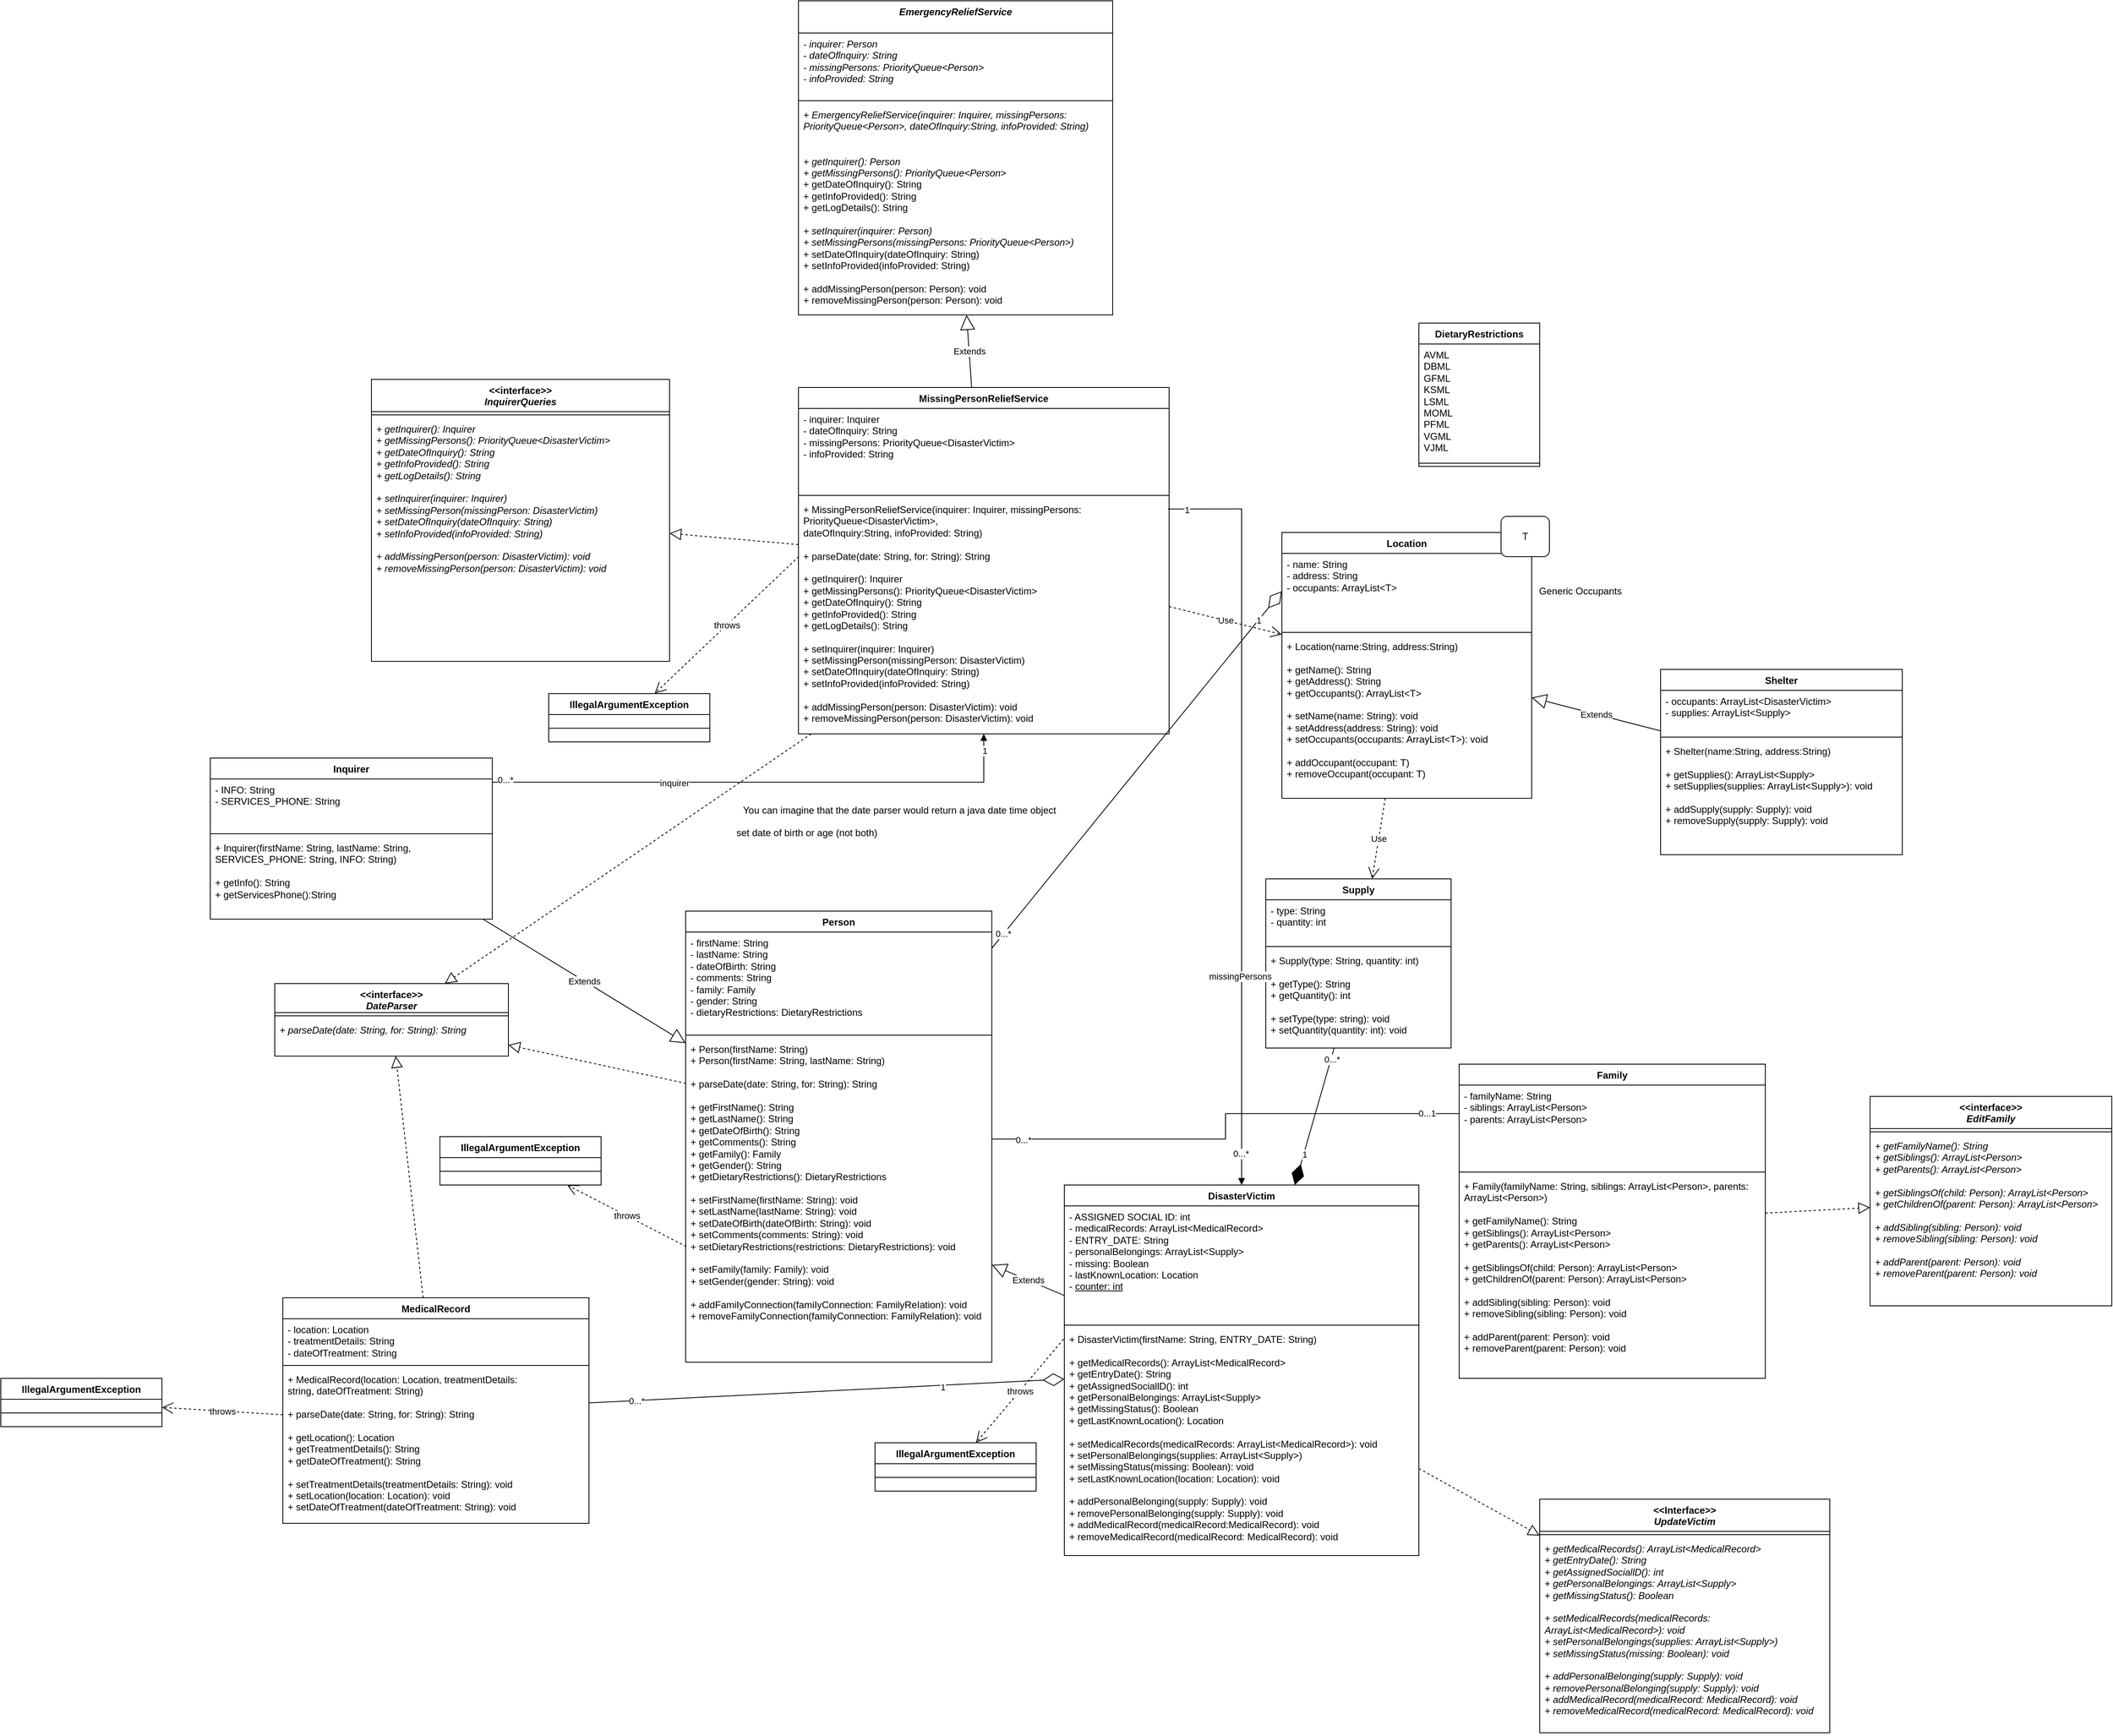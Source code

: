 <mxfile version="24.0.5" type="device">
  <diagram id="TzoWW7KKMy2ubQKhGPcB" name="Page-1">
    <mxGraphModel dx="719" dy="2969" grid="1" gridSize="10" guides="1" tooltips="1" connect="1" arrows="1" fold="1" page="1" pageScale="1" pageWidth="5000" pageHeight="2600" math="0" shadow="0">
      <root>
        <mxCell id="0" />
        <mxCell id="1" parent="0" />
        <mxCell id="U78_huqTYP2t_q-OurNE-1" value="Person" style="swimlane;fontStyle=1;align=center;verticalAlign=top;childLayout=stackLayout;horizontal=1;startSize=26;horizontalStack=0;resizeParent=1;resizeParentMax=0;resizeLast=0;collapsible=1;marginBottom=0;whiteSpace=wrap;html=1;" parent="1" vertex="1">
          <mxGeometry x="1490" y="-1210" width="380" height="560" as="geometry" />
        </mxCell>
        <mxCell id="U78_huqTYP2t_q-OurNE-2" value="- firstName: String&lt;div&gt;- lastName: String&lt;/div&gt;&lt;div&gt;- dateOfBirth: String&lt;/div&gt;&lt;div&gt;- comments: String&lt;/div&gt;&lt;div&gt;&lt;div&gt;&lt;span style=&quot;background-color: initial;&quot;&gt;- family: Family&lt;/span&gt;&lt;/div&gt;&lt;div&gt;&lt;span style=&quot;background-color: initial;&quot;&gt;- gender: String&lt;/span&gt;&lt;/div&gt;&lt;/div&gt;&lt;div&gt;&lt;span style=&quot;background-color: initial;&quot;&gt;- dietaryRestrictions: DietaryRestrictions&lt;/span&gt;&lt;/div&gt;" style="text;strokeColor=none;fillColor=none;align=left;verticalAlign=top;spacingLeft=4;spacingRight=4;overflow=hidden;rotatable=0;points=[[0,0.5],[1,0.5]];portConstraint=eastwest;whiteSpace=wrap;html=1;" parent="U78_huqTYP2t_q-OurNE-1" vertex="1">
          <mxGeometry y="26" width="380" height="124" as="geometry" />
        </mxCell>
        <mxCell id="U78_huqTYP2t_q-OurNE-3" value="" style="line;strokeWidth=1;fillColor=none;align=left;verticalAlign=middle;spacingTop=-1;spacingLeft=3;spacingRight=3;rotatable=0;labelPosition=right;points=[];portConstraint=eastwest;strokeColor=inherit;" parent="U78_huqTYP2t_q-OurNE-1" vertex="1">
          <mxGeometry y="150" width="380" height="8" as="geometry" />
        </mxCell>
        <mxCell id="U78_huqTYP2t_q-OurNE-4" value="&lt;div&gt;&lt;span style=&quot;background-color: initial;&quot;&gt;+ Person(firstName: String)&lt;/span&gt;&lt;/div&gt;&lt;div&gt;&lt;span style=&quot;background-color: initial;&quot;&gt;+ Person(firstName: String, lastName: String)&lt;/span&gt;&lt;/div&gt;&lt;div&gt;&lt;span style=&quot;background-color: initial;&quot;&gt;&lt;br&gt;&lt;/span&gt;&lt;/div&gt;&lt;div&gt;&lt;span style=&quot;background-color: initial;&quot;&gt;+ parseDate(date: String, for: String): String&lt;/span&gt;&lt;/div&gt;&lt;div&gt;&lt;span style=&quot;background-color: initial;&quot;&gt;&lt;br&gt;&lt;/span&gt;&lt;/div&gt;&lt;div&gt;&lt;span style=&quot;background-color: initial;&quot;&gt;+ getFirstName(): String&lt;/span&gt;&lt;br&gt;&lt;/div&gt;&lt;div&gt;+ getLastName(): String&lt;/div&gt;&lt;div&gt;+ getDateOfBirth(): String&lt;/div&gt;&lt;div&gt;+ getComments(): String&lt;/div&gt;&lt;div&gt;+ getFamily(): Family&lt;/div&gt;&lt;div&gt;&lt;span style=&quot;background-color: initial;&quot;&gt;+ getGender(): String&lt;/span&gt;&lt;br&gt;&lt;/div&gt;&lt;div&gt;&lt;span style=&quot;background-color: initial;&quot;&gt;+ getDietaryRestrictions(): DietaryRestrictions&lt;/span&gt;&lt;/div&gt;&lt;div&gt;&lt;span style=&quot;background-color: initial;&quot;&gt;&lt;br&gt;&lt;/span&gt;&lt;/div&gt;&lt;div&gt;+ setFirstName(firstName: String): void&lt;/div&gt;&lt;div&gt;+ setLastName(lastName: String): void&lt;/div&gt;&lt;div&gt;+ setDateOfBirth(dateOfBirth: String): void&lt;/div&gt;&lt;div&gt;+ setComments(comments: String): void&lt;/div&gt;&lt;div&gt;+ setDietaryRestrictions(restrictions: DietaryRestrictions): void&lt;/div&gt;&lt;div&gt;&lt;br&gt;&lt;/div&gt;&lt;div&gt;+ setFamily(family: Family): void&lt;/div&gt;&lt;div&gt;+ setGender(gender: String): void&lt;/div&gt;&lt;div&gt;&lt;br&gt;&lt;/div&gt;&lt;div&gt;+ addFamiIyConnection(famiIyConnection: FamilyReIation): void&lt;/div&gt;&lt;div&gt;+ removeFamilyConnection(familyConnection: FamilyRelation): void&lt;/div&gt;&lt;div&gt;&lt;br&gt;&lt;/div&gt;" style="text;strokeColor=none;fillColor=none;align=left;verticalAlign=top;spacingLeft=4;spacingRight=4;overflow=hidden;rotatable=0;points=[[0,0.5],[1,0.5]];portConstraint=eastwest;whiteSpace=wrap;html=1;" parent="U78_huqTYP2t_q-OurNE-1" vertex="1">
          <mxGeometry y="158" width="380" height="402" as="geometry" />
        </mxCell>
        <mxCell id="U78_huqTYP2t_q-OurNE-5" value="DisasterVictim" style="swimlane;fontStyle=1;align=center;verticalAlign=top;childLayout=stackLayout;horizontal=1;startSize=26;horizontalStack=0;resizeParent=1;resizeParentMax=0;resizeLast=0;collapsible=1;marginBottom=0;whiteSpace=wrap;html=1;" parent="1" vertex="1">
          <mxGeometry x="1960" y="-870" width="440" height="460" as="geometry" />
        </mxCell>
        <mxCell id="U78_huqTYP2t_q-OurNE-6" value="&lt;div&gt;&lt;span style=&quot;background-color: initial;&quot;&gt;- ASSIGNED SOCIAL ID: int&lt;/span&gt;&lt;br&gt;&lt;/div&gt;&lt;div&gt;- medicalRecords: ArrayList&amp;lt;MedicalRecord&amp;gt;&lt;/div&gt;&lt;div&gt;&lt;span style=&quot;background-color: initial;&quot;&gt;- ENTRY_DATE: String&lt;/span&gt;&lt;br&gt;&lt;/div&gt;&lt;div&gt;- personalBelongings: ArrayList&amp;lt;Supply&amp;gt;&lt;/div&gt;&lt;div&gt;&lt;span style=&quot;background-color: initial;&quot;&gt;- missing: Boolean&lt;/span&gt;&lt;br&gt;&lt;/div&gt;&lt;div&gt;&lt;span style=&quot;background-color: initial;&quot;&gt;- lastKnownLocation: Location&lt;/span&gt;&lt;/div&gt;&lt;div&gt;-&amp;nbsp;&lt;u&gt;counter: int&lt;/u&gt;&lt;/div&gt;" style="text;strokeColor=none;fillColor=none;align=left;verticalAlign=top;spacingLeft=4;spacingRight=4;overflow=hidden;rotatable=0;points=[[0,0.5],[1,0.5]];portConstraint=eastwest;whiteSpace=wrap;html=1;" parent="U78_huqTYP2t_q-OurNE-5" vertex="1">
          <mxGeometry y="26" width="440" height="144" as="geometry" />
        </mxCell>
        <mxCell id="U78_huqTYP2t_q-OurNE-7" value="" style="line;strokeWidth=1;fillColor=none;align=left;verticalAlign=middle;spacingTop=-1;spacingLeft=3;spacingRight=3;rotatable=0;labelPosition=right;points=[];portConstraint=eastwest;strokeColor=inherit;" parent="U78_huqTYP2t_q-OurNE-5" vertex="1">
          <mxGeometry y="170" width="440" height="8" as="geometry" />
        </mxCell>
        <mxCell id="U78_huqTYP2t_q-OurNE-8" value="&lt;div&gt;+ DisasterVictim(firstName: String, ENTRY_DATE: String)&lt;/div&gt;&lt;div&gt;&lt;br&gt;&lt;/div&gt;&lt;div&gt;&lt;div&gt;&lt;span style=&quot;background-color: initial;&quot;&gt;+ getMedicalRecords(): ArrayList&amp;lt;MedicalRecord&amp;gt;&lt;/span&gt;&lt;br&gt;&lt;/div&gt;&lt;div&gt;&lt;div&gt;+ getEntryDate(): String&lt;/div&gt;&lt;div&gt;+ getAssignedSociallD(): int&lt;/div&gt;&lt;div&gt;+ getPersonalBelongings: ArrayList&amp;lt;Supply&amp;gt;&lt;/div&gt;&lt;/div&gt;&lt;div&gt;&lt;div&gt;+ getMissingStatus(): Boolean&lt;/div&gt;&lt;div&gt;+ getLastKnownLocation(): Location&lt;/div&gt;&lt;div&gt;&lt;/div&gt;&lt;div&gt;&lt;br&gt;&lt;/div&gt;&lt;div&gt;+ setMedicalRecords(medicalRecords: ArrayList&amp;lt;MedicalRecord&amp;gt;): void&lt;/div&gt;&lt;div&gt;+ setPersonalBelongings(supplies: ArrayList&amp;lt;Supply&amp;gt;)&lt;/div&gt;&lt;/div&gt;&lt;div&gt;+ setMissingStatus(missing: Boolean): void&lt;br&gt;&lt;/div&gt;&lt;div&gt;+ setLastKnownLocation(location: Location): void&lt;/div&gt;&lt;div&gt;&lt;br&gt;&lt;/div&gt;&lt;div&gt;&lt;div&gt;+ addPersonalBelonging(supply: Supply): void&lt;/div&gt;&lt;div&gt;+ removePersonalBelonging(supply: Supply): void&lt;/div&gt;&lt;/div&gt;&lt;div&gt;+ addMedicalRecord(medicalRecord:MedicalRecord): void&lt;br&gt;&lt;/div&gt;&lt;div&gt;+ removeMedicalRecord(medicalRecord: MedicalRecord): void&lt;/div&gt;&lt;/div&gt;" style="text;strokeColor=none;fillColor=none;align=left;verticalAlign=top;spacingLeft=4;spacingRight=4;overflow=hidden;rotatable=0;points=[[0,0.5],[1,0.5]];portConstraint=eastwest;whiteSpace=wrap;html=1;" parent="U78_huqTYP2t_q-OurNE-5" vertex="1">
          <mxGeometry y="178" width="440" height="282" as="geometry" />
        </mxCell>
        <mxCell id="U78_huqTYP2t_q-OurNE-9" value="Inquirer" style="swimlane;fontStyle=1;align=center;verticalAlign=top;childLayout=stackLayout;horizontal=1;startSize=26;horizontalStack=0;resizeParent=1;resizeParentMax=0;resizeLast=0;collapsible=1;marginBottom=0;whiteSpace=wrap;html=1;" parent="1" vertex="1">
          <mxGeometry x="900" y="-1400" width="350" height="200" as="geometry" />
        </mxCell>
        <mxCell id="U78_huqTYP2t_q-OurNE-10" value="- INFO: String&lt;div&gt;- SERVICES_PHONE: String&lt;/div&gt;" style="text;strokeColor=none;fillColor=none;align=left;verticalAlign=top;spacingLeft=4;spacingRight=4;overflow=hidden;rotatable=0;points=[[0,0.5],[1,0.5]];portConstraint=eastwest;whiteSpace=wrap;html=1;" parent="U78_huqTYP2t_q-OurNE-9" vertex="1">
          <mxGeometry y="26" width="350" height="64" as="geometry" />
        </mxCell>
        <mxCell id="U78_huqTYP2t_q-OurNE-11" value="" style="line;strokeWidth=1;fillColor=none;align=left;verticalAlign=middle;spacingTop=-1;spacingLeft=3;spacingRight=3;rotatable=0;labelPosition=right;points=[];portConstraint=eastwest;strokeColor=inherit;" parent="U78_huqTYP2t_q-OurNE-9" vertex="1">
          <mxGeometry y="90" width="350" height="8" as="geometry" />
        </mxCell>
        <mxCell id="U78_huqTYP2t_q-OurNE-12" value="&lt;div&gt;+ Inquirer(firstName: String, lastName: String, SERVICES_PHONE: String, INFO: String)&lt;/div&gt;&lt;div&gt;&lt;br&gt;&lt;/div&gt;&lt;div&gt;+ getInfo(): String&lt;/div&gt;&lt;div&gt;+ getServicesPhone():String&lt;/div&gt;" style="text;strokeColor=none;fillColor=none;align=left;verticalAlign=top;spacingLeft=4;spacingRight=4;overflow=hidden;rotatable=0;points=[[0,0.5],[1,0.5]];portConstraint=eastwest;whiteSpace=wrap;html=1;" parent="U78_huqTYP2t_q-OurNE-9" vertex="1">
          <mxGeometry y="98" width="350" height="102" as="geometry" />
        </mxCell>
        <mxCell id="U78_huqTYP2t_q-OurNE-13" value="Location" style="swimlane;fontStyle=1;align=center;verticalAlign=top;childLayout=stackLayout;horizontal=1;startSize=26;horizontalStack=0;resizeParent=1;resizeParentMax=0;resizeLast=0;collapsible=1;marginBottom=0;whiteSpace=wrap;html=1;" parent="1" vertex="1">
          <mxGeometry x="2230" y="-1680" width="310" height="330" as="geometry" />
        </mxCell>
        <mxCell id="U78_huqTYP2t_q-OurNE-14" value="&lt;div&gt;- name: String&lt;/div&gt;&lt;div&gt;- address: String&lt;/div&gt;&lt;div&gt;- occupants: ArrayList&amp;lt;T&amp;gt;&lt;/div&gt;&lt;div&gt;&lt;br&gt;&lt;/div&gt;" style="text;strokeColor=none;fillColor=none;align=left;verticalAlign=top;spacingLeft=4;spacingRight=4;overflow=hidden;rotatable=0;points=[[0,0.5],[1,0.5]];portConstraint=eastwest;whiteSpace=wrap;html=1;" parent="U78_huqTYP2t_q-OurNE-13" vertex="1">
          <mxGeometry y="26" width="310" height="94" as="geometry" />
        </mxCell>
        <mxCell id="U78_huqTYP2t_q-OurNE-15" value="" style="line;strokeWidth=1;fillColor=none;align=left;verticalAlign=middle;spacingTop=-1;spacingLeft=3;spacingRight=3;rotatable=0;labelPosition=right;points=[];portConstraint=eastwest;strokeColor=inherit;" parent="U78_huqTYP2t_q-OurNE-13" vertex="1">
          <mxGeometry y="120" width="310" height="8" as="geometry" />
        </mxCell>
        <mxCell id="U78_huqTYP2t_q-OurNE-16" value="+ Location(name:String, address:String)&lt;div&gt;&lt;br&gt;+ getName(): String&lt;/div&gt;&lt;div&gt;+ getAddress(): String&lt;/div&gt;&lt;div&gt;+ getOccupants(): ArrayList&amp;lt;T&amp;gt;&lt;/div&gt;&lt;div&gt;&lt;br&gt;+ setName(name: String): void&lt;br&gt;+ setAddress(address: String): void&lt;br&gt;+ setOccupants(occupants: ArrayList&amp;lt;T&amp;gt;): void&lt;/div&gt;&lt;div&gt;&lt;br&gt;+ addOccupant(occupant: T)&lt;br&gt;+ removeOccupant(occupant: T)&lt;br&gt;&lt;br&gt;&lt;/div&gt;" style="text;strokeColor=none;fillColor=none;align=left;verticalAlign=top;spacingLeft=4;spacingRight=4;overflow=hidden;rotatable=0;points=[[0,0.5],[1,0.5]];portConstraint=eastwest;whiteSpace=wrap;html=1;" parent="U78_huqTYP2t_q-OurNE-13" vertex="1">
          <mxGeometry y="128" width="310" height="202" as="geometry" />
        </mxCell>
        <mxCell id="U78_huqTYP2t_q-OurNE-17" value="Shelter" style="swimlane;fontStyle=1;align=center;verticalAlign=top;childLayout=stackLayout;horizontal=1;startSize=26;horizontalStack=0;resizeParent=1;resizeParentMax=0;resizeLast=0;collapsible=1;marginBottom=0;whiteSpace=wrap;html=1;" parent="1" vertex="1">
          <mxGeometry x="2700" y="-1510" width="300" height="230" as="geometry" />
        </mxCell>
        <mxCell id="U78_huqTYP2t_q-OurNE-18" value="- occupants: ArrayList&amp;lt;DisasterVictim&amp;gt;&lt;div&gt;- supplies: ArrayList&amp;lt;Supply&amp;gt;&lt;br&gt;&lt;/div&gt;" style="text;strokeColor=none;fillColor=none;align=left;verticalAlign=top;spacingLeft=4;spacingRight=4;overflow=hidden;rotatable=0;points=[[0,0.5],[1,0.5]];portConstraint=eastwest;whiteSpace=wrap;html=1;" parent="U78_huqTYP2t_q-OurNE-17" vertex="1">
          <mxGeometry y="26" width="300" height="54" as="geometry" />
        </mxCell>
        <mxCell id="U78_huqTYP2t_q-OurNE-19" value="" style="line;strokeWidth=1;fillColor=none;align=left;verticalAlign=middle;spacingTop=-1;spacingLeft=3;spacingRight=3;rotatable=0;labelPosition=right;points=[];portConstraint=eastwest;strokeColor=inherit;" parent="U78_huqTYP2t_q-OurNE-17" vertex="1">
          <mxGeometry y="80" width="300" height="8" as="geometry" />
        </mxCell>
        <mxCell id="U78_huqTYP2t_q-OurNE-20" value="&lt;div&gt;+ Shelter(&lt;span style=&quot;background-color: initial;&quot;&gt;name:String, address:String&lt;/span&gt;&lt;span style=&quot;background-color: initial;&quot;&gt;)&lt;/span&gt;&lt;/div&gt;&lt;div&gt;&lt;br&gt;&lt;/div&gt;+ getSupplies(): ArrayList&amp;lt;Supply&amp;gt;&lt;br&gt;+ setSupplies(supplies: ArrayList&amp;lt;Supply&amp;gt;): void&lt;div&gt;&lt;br&gt;&lt;/div&gt;&lt;div&gt;+ addSupply(supply: Supply): void&lt;br&gt;+ removeSupply(supply: Supply): void&lt;br&gt;&lt;/div&gt;" style="text;strokeColor=none;fillColor=none;align=left;verticalAlign=top;spacingLeft=4;spacingRight=4;overflow=hidden;rotatable=0;points=[[0,0.5],[1,0.5]];portConstraint=eastwest;whiteSpace=wrap;html=1;" parent="U78_huqTYP2t_q-OurNE-17" vertex="1">
          <mxGeometry y="88" width="300" height="142" as="geometry" />
        </mxCell>
        <mxCell id="U78_huqTYP2t_q-OurNE-21" value="Extends" style="endArrow=block;endSize=16;endFill=0;html=1;rounded=0;" parent="1" source="U78_huqTYP2t_q-OurNE-5" target="U78_huqTYP2t_q-OurNE-4" edge="1">
          <mxGeometry width="160" relative="1" as="geometry">
            <mxPoint x="2160" y="-560" as="sourcePoint" />
            <mxPoint x="2120" y="-660" as="targetPoint" />
          </mxGeometry>
        </mxCell>
        <mxCell id="U78_huqTYP2t_q-OurNE-22" value="Extends" style="endArrow=block;endSize=16;endFill=0;html=1;rounded=0;" parent="1" source="U78_huqTYP2t_q-OurNE-9" target="U78_huqTYP2t_q-OurNE-1" edge="1">
          <mxGeometry width="160" relative="1" as="geometry">
            <mxPoint x="1740" y="-1144" as="sourcePoint" />
            <mxPoint x="2060" y="-1210" as="targetPoint" />
          </mxGeometry>
        </mxCell>
        <mxCell id="U78_huqTYP2t_q-OurNE-23" value="Extends" style="endArrow=block;endSize=16;endFill=0;html=1;rounded=0;" parent="1" source="U78_huqTYP2t_q-OurNE-17" target="U78_huqTYP2t_q-OurNE-13" edge="1">
          <mxGeometry width="160" relative="1" as="geometry">
            <mxPoint x="2719.5" y="-1250" as="sourcePoint" />
            <mxPoint x="2719.5" y="-1330" as="targetPoint" />
          </mxGeometry>
        </mxCell>
        <mxCell id="U78_huqTYP2t_q-OurNE-28" value="DietaryRestrictions" style="swimlane;fontStyle=1;align=center;verticalAlign=top;childLayout=stackLayout;horizontal=1;startSize=26;horizontalStack=0;resizeParent=1;resizeParentMax=0;resizeLast=0;collapsible=1;marginBottom=0;whiteSpace=wrap;html=1;" parent="1" vertex="1">
          <mxGeometry x="2400" y="-1940" width="150" height="178" as="geometry" />
        </mxCell>
        <mxCell id="U78_huqTYP2t_q-OurNE-29" value=" AVML&lt;br&gt;DBML&lt;br&gt;GFML&lt;br&gt;KSML&lt;br&gt;LSML&lt;br&gt;MOML&lt;br&gt;PFML&lt;br&gt;VGML&lt;br&gt;VJML" style="text;strokeColor=none;fillColor=none;align=left;verticalAlign=top;spacingLeft=4;spacingRight=4;overflow=hidden;rotatable=0;points=[[0,0.5],[1,0.5]];portConstraint=eastwest;whiteSpace=wrap;html=1;" parent="U78_huqTYP2t_q-OurNE-28" vertex="1">
          <mxGeometry y="26" width="150" height="144" as="geometry" />
        </mxCell>
        <mxCell id="U78_huqTYP2t_q-OurNE-30" value="" style="line;strokeWidth=1;fillColor=none;align=left;verticalAlign=middle;spacingTop=-1;spacingLeft=3;spacingRight=3;rotatable=0;labelPosition=right;points=[];portConstraint=eastwest;strokeColor=inherit;" parent="U78_huqTYP2t_q-OurNE-28" vertex="1">
          <mxGeometry y="170" width="150" height="8" as="geometry" />
        </mxCell>
        <mxCell id="U78_huqTYP2t_q-OurNE-32" value="&lt;div&gt;&lt;i style=&quot;background-color: initial;&quot;&gt;EmergencyReliefService&lt;/i&gt;&lt;br&gt;&lt;/div&gt;" style="swimlane;fontStyle=1;align=center;verticalAlign=top;childLayout=stackLayout;horizontal=1;startSize=40;horizontalStack=0;resizeParent=1;resizeParentMax=0;resizeLast=0;collapsible=1;marginBottom=0;whiteSpace=wrap;html=1;" parent="1" vertex="1">
          <mxGeometry x="1630" y="-2340" width="390" height="390" as="geometry" />
        </mxCell>
        <mxCell id="U78_huqTYP2t_q-OurNE-33" value="&lt;div&gt;&lt;i&gt;- inquirer: Person&lt;/i&gt;&lt;/div&gt;&lt;div&gt;&lt;i style=&quot;background-color: initial;&quot;&gt;- dateOflnquiry: String&lt;/i&gt;&lt;br&gt;&lt;/div&gt;&lt;div&gt;&lt;i style=&quot;background-color: initial;&quot;&gt;- missingPersons: PriorityQueue&amp;lt;Person&amp;gt;&lt;/i&gt;&lt;/div&gt;&lt;div&gt;&lt;i&gt;- infoProvided: String&lt;/i&gt;&lt;/div&gt;&lt;div&gt;&lt;br&gt;&lt;/div&gt;" style="text;strokeColor=none;fillColor=none;align=left;verticalAlign=top;spacingLeft=4;spacingRight=4;overflow=hidden;rotatable=0;points=[[0,0.5],[1,0.5]];portConstraint=eastwest;whiteSpace=wrap;html=1;" parent="U78_huqTYP2t_q-OurNE-32" vertex="1">
          <mxGeometry y="40" width="390" height="80" as="geometry" />
        </mxCell>
        <mxCell id="U78_huqTYP2t_q-OurNE-34" value="" style="line;strokeWidth=1;fillColor=none;align=left;verticalAlign=middle;spacingTop=-1;spacingLeft=3;spacingRight=3;rotatable=0;labelPosition=right;points=[];portConstraint=eastwest;strokeColor=inherit;" parent="U78_huqTYP2t_q-OurNE-32" vertex="1">
          <mxGeometry y="120" width="390" height="8" as="geometry" />
        </mxCell>
        <mxCell id="U78_huqTYP2t_q-OurNE-35" value="&lt;i&gt;+ EmergencyReliefService(inquirer: Inquirer, missingPersons: PriorityQueue&amp;lt;Person&amp;gt;, dateOfInquiry:String, infoProvided: String)&lt;/i&gt;&lt;div&gt;&lt;i&gt;&lt;br&gt;&lt;/i&gt;&lt;/div&gt;&lt;div&gt;&lt;i&gt;&lt;br&gt;+ getInquirer(): Person&lt;/i&gt;&lt;/div&gt;&lt;div&gt;&lt;i&gt;+ getMissingPersons(): PriorityQueue&amp;lt;Person&amp;gt;&lt;/i&gt;&lt;/div&gt;&lt;div&gt;+ getDateOfInquiry(): String&lt;br&gt;&lt;/div&gt;&lt;div&gt;+ getInfoProvided(): String&lt;br&gt;&lt;/div&gt;&lt;div&gt;+ getLogDetails(): String&lt;br&gt;&lt;/div&gt;&lt;div&gt;&lt;i&gt;&lt;br&gt;&lt;/i&gt;&lt;/div&gt;&lt;div&gt;&lt;i&gt;+ setInquirer(inquirer: Person)&lt;/i&gt;&lt;br&gt;&lt;i&gt;+ setMissingPersons(missingPersons: PriorityQueue&amp;lt;Person&amp;gt;)&lt;/i&gt;&lt;br&gt;+ setDateOfInquiry(dateOfInquiry: String)&lt;br&gt;+ setInfoProvided(infoProvided: String)&lt;/div&gt;&lt;div&gt;&lt;br&gt;&lt;/div&gt;&lt;div&gt;&lt;div&gt;+ addMissingPerson(person: Person): void&lt;/div&gt;&lt;div&gt;+ removeMissingPerson(person: Person): void&lt;/div&gt;&lt;/div&gt;" style="text;strokeColor=none;fillColor=none;align=left;verticalAlign=top;spacingLeft=4;spacingRight=4;overflow=hidden;rotatable=0;points=[[0,0.5],[1,0.5]];portConstraint=eastwest;whiteSpace=wrap;html=1;" parent="U78_huqTYP2t_q-OurNE-32" vertex="1">
          <mxGeometry y="128" width="390" height="262" as="geometry" />
        </mxCell>
        <mxCell id="U78_huqTYP2t_q-OurNE-36" value="MissingPersonReliefService" style="swimlane;fontStyle=1;align=center;verticalAlign=top;childLayout=stackLayout;horizontal=1;startSize=26;horizontalStack=0;resizeParent=1;resizeParentMax=0;resizeLast=0;collapsible=1;marginBottom=0;whiteSpace=wrap;html=1;" parent="1" vertex="1">
          <mxGeometry x="1630" y="-1860" width="460" height="430" as="geometry" />
        </mxCell>
        <mxCell id="U78_huqTYP2t_q-OurNE-37" value="&lt;div&gt;- inquirer: Inquirer&lt;/div&gt;&lt;div&gt;&lt;span style=&quot;background-color: initial;&quot;&gt;- dateOflnquiry: String&lt;/span&gt;&lt;br&gt;&lt;/div&gt;&lt;div&gt;&lt;span style=&quot;background-color: initial;&quot;&gt;- missingPersons: PriorityQueue&amp;lt;DisasterVictim&amp;gt;&lt;/span&gt;&lt;/div&gt;&lt;div&gt;- infoProvided: String&lt;/div&gt;" style="text;strokeColor=none;fillColor=none;align=left;verticalAlign=top;spacingLeft=4;spacingRight=4;overflow=hidden;rotatable=0;points=[[0,0.5],[1,0.5]];portConstraint=eastwest;whiteSpace=wrap;html=1;" parent="U78_huqTYP2t_q-OurNE-36" vertex="1">
          <mxGeometry y="26" width="460" height="104" as="geometry" />
        </mxCell>
        <mxCell id="U78_huqTYP2t_q-OurNE-38" value="" style="line;strokeWidth=1;fillColor=none;align=left;verticalAlign=middle;spacingTop=-1;spacingLeft=3;spacingRight=3;rotatable=0;labelPosition=right;points=[];portConstraint=eastwest;strokeColor=inherit;" parent="U78_huqTYP2t_q-OurNE-36" vertex="1">
          <mxGeometry y="130" width="460" height="8" as="geometry" />
        </mxCell>
        <mxCell id="U78_huqTYP2t_q-OurNE-39" value="+ MissingPersonReliefService(inquirer: Inquirer, missingPersons: PriorityQueue&amp;lt;DisasterVictim&amp;gt;,&lt;br&gt;dateOfInquiry:String, infoProvided: String)&lt;div&gt;&lt;br&gt;&lt;/div&gt;&lt;div&gt;+ parseDate(date: String, for: String): String&lt;/div&gt;&lt;div&gt;&lt;br&gt;+ getInquirer(): Inquirer&lt;/div&gt;&lt;div&gt;+ getMissingPersons(): PriorityQueue&amp;lt;DisasterVictim&amp;gt;&lt;/div&gt;&lt;div&gt;+ getDateOfInquiry(): String&lt;br&gt;&lt;/div&gt;&lt;div&gt;+ getInfoProvided(): String&lt;br&gt;&lt;/div&gt;&lt;div&gt;+ getLogDetails(): String&lt;br&gt;&lt;/div&gt;&lt;div&gt;&lt;br&gt;&lt;/div&gt;&lt;div&gt;+ setInquirer(inquirer: Inquirer)&lt;br&gt;+ setMissingPerson(missingPerson: DisasterVictim)&lt;br&gt;+ setDateOfInquiry(dateOfInquiry: String)&lt;br&gt;+ setInfoProvided(infoProvided: String)&lt;/div&gt;&lt;div&gt;&lt;br&gt;&lt;/div&gt;&lt;div&gt;+ addMissingPerson(person: DisasterVictim): void&lt;/div&gt;&lt;div&gt;+ removeMissingPerson(person: DisasterVictim): void&lt;/div&gt;" style="text;strokeColor=none;fillColor=none;align=left;verticalAlign=top;spacingLeft=4;spacingRight=4;overflow=hidden;rotatable=0;points=[[0,0.5],[1,0.5]];portConstraint=eastwest;whiteSpace=wrap;html=1;" parent="U78_huqTYP2t_q-OurNE-36" vertex="1">
          <mxGeometry y="138" width="460" height="292" as="geometry" />
        </mxCell>
        <mxCell id="U78_huqTYP2t_q-OurNE-40" value="" style="endArrow=block;dashed=1;endFill=0;endSize=12;html=1;rounded=0;" parent="1" source="U78_huqTYP2t_q-OurNE-36" target="U78_huqTYP2t_q-OurNE-66" edge="1">
          <mxGeometry width="160" relative="1" as="geometry">
            <mxPoint x="1550" y="-1730" as="sourcePoint" />
            <mxPoint x="1500" y="-1780" as="targetPoint" />
          </mxGeometry>
        </mxCell>
        <mxCell id="U78_huqTYP2t_q-OurNE-49" value="Family" style="swimlane;fontStyle=1;align=center;verticalAlign=top;childLayout=stackLayout;horizontal=1;startSize=26;horizontalStack=0;resizeParent=1;resizeParentMax=0;resizeLast=0;collapsible=1;marginBottom=0;whiteSpace=wrap;html=1;" parent="1" vertex="1">
          <mxGeometry x="2450" y="-1020" width="380" height="390" as="geometry" />
        </mxCell>
        <mxCell id="U78_huqTYP2t_q-OurNE-50" value="&lt;div&gt;- familyName: String&lt;/div&gt;&lt;div&gt;&lt;span style=&quot;background-color: initial;&quot;&gt;- siblings: ArrayList&amp;lt;Person&amp;gt;&lt;/span&gt;&lt;/div&gt;&lt;div&gt;&lt;span style=&quot;background-color: initial;&quot;&gt;- parents: ArrayList&amp;lt;Person&amp;gt;&lt;/span&gt;&lt;/div&gt;" style="text;strokeColor=none;fillColor=none;align=left;verticalAlign=top;spacingLeft=4;spacingRight=4;overflow=hidden;rotatable=0;points=[[0,0.5],[1,0.5]];portConstraint=eastwest;whiteSpace=wrap;html=1;" parent="U78_huqTYP2t_q-OurNE-49" vertex="1">
          <mxGeometry y="26" width="380" height="104" as="geometry" />
        </mxCell>
        <mxCell id="U78_huqTYP2t_q-OurNE-51" value="" style="line;strokeWidth=1;fillColor=none;align=left;verticalAlign=middle;spacingTop=-1;spacingLeft=3;spacingRight=3;rotatable=0;labelPosition=right;points=[];portConstraint=eastwest;strokeColor=inherit;" parent="U78_huqTYP2t_q-OurNE-49" vertex="1">
          <mxGeometry y="130" width="380" height="8" as="geometry" />
        </mxCell>
        <mxCell id="U78_huqTYP2t_q-OurNE-52" value="+ Family(familyName: String, siblings: ArrayList&amp;lt;Person&amp;gt;, parents: ArrayList&amp;lt;Person&amp;gt;)&lt;div&gt;&lt;br&gt;&lt;/div&gt;&lt;div&gt;+ getFamilyName(): String&lt;/div&gt;&lt;div&gt;+ getSiblings(): ArrayList&amp;lt;Person&amp;gt;&lt;/div&gt;&lt;div&gt;+ getParents(): ArrayList&amp;lt;Person&amp;gt;&lt;/div&gt;&lt;div&gt;&lt;br&gt;&lt;/div&gt;&lt;div&gt;+ getSiblingsOf(child: Person): ArrayList&amp;lt;Person&amp;gt;&lt;/div&gt;&lt;div&gt;+ getChildrenOf(parent: Person): ArrayList&amp;lt;Person&amp;gt;&lt;/div&gt;&lt;div&gt;&lt;div&gt;&lt;br&gt;&lt;/div&gt;&lt;/div&gt;&lt;div&gt;+ addSibling(sibling: Person): void&lt;/div&gt;&lt;div&gt;+ removeSibling(sibling: Person): void&lt;/div&gt;&lt;div&gt;&lt;br&gt;&lt;/div&gt;&lt;div&gt;+ addParent(parent: Person): void&lt;/div&gt;&lt;div&gt;+ removeParent(parent: Person): void&lt;/div&gt;" style="text;strokeColor=none;fillColor=none;align=left;verticalAlign=top;spacingLeft=4;spacingRight=4;overflow=hidden;rotatable=0;points=[[0,0.5],[1,0.5]];portConstraint=eastwest;whiteSpace=wrap;html=1;" parent="U78_huqTYP2t_q-OurNE-49" vertex="1">
          <mxGeometry y="138" width="380" height="252" as="geometry" />
        </mxCell>
        <mxCell id="U78_huqTYP2t_q-OurNE-61" value="&amp;lt;&amp;lt;Interface&amp;gt;&amp;gt;&lt;div&gt;&lt;i&gt;UpdateVictim&lt;/i&gt;&lt;/div&gt;" style="swimlane;fontStyle=1;align=center;verticalAlign=top;childLayout=stackLayout;horizontal=1;startSize=40;horizontalStack=0;resizeParent=1;resizeParentMax=0;resizeLast=0;collapsible=1;marginBottom=0;whiteSpace=wrap;html=1;" parent="1" vertex="1">
          <mxGeometry x="2550" y="-480" width="360" height="290" as="geometry" />
        </mxCell>
        <mxCell id="U78_huqTYP2t_q-OurNE-63" value="" style="line;strokeWidth=1;fillColor=none;align=left;verticalAlign=middle;spacingTop=-1;spacingLeft=3;spacingRight=3;rotatable=0;labelPosition=right;points=[];portConstraint=eastwest;strokeColor=inherit;" parent="U78_huqTYP2t_q-OurNE-61" vertex="1">
          <mxGeometry y="40" width="360" height="8" as="geometry" />
        </mxCell>
        <mxCell id="U78_huqTYP2t_q-OurNE-64" value="&lt;div&gt;&lt;i style=&quot;background-color: initial;&quot;&gt;+ getMedicalRecords(): ArrayList&amp;lt;MedicalRecord&amp;gt;&lt;/i&gt;&lt;br&gt;&lt;/div&gt;&lt;div&gt;&lt;div&gt;&lt;i&gt;+ getEntryDate(): String&lt;/i&gt;&lt;/div&gt;&lt;div&gt;&lt;i&gt;+ getAssignedSociallD(): int&lt;/i&gt;&lt;/div&gt;&lt;div&gt;&lt;i&gt;+ getPersonalBelongings: ArrayList&amp;lt;Supply&amp;gt;&lt;/i&gt;&lt;/div&gt;&lt;/div&gt;&lt;div&gt;&lt;div&gt;&lt;i&gt;+ getMissingStatus(): Boolean&lt;/i&gt;&lt;/div&gt;&lt;div&gt;&lt;/div&gt;&lt;div&gt;&lt;i&gt;&lt;br&gt;&lt;/i&gt;&lt;/div&gt;&lt;div&gt;&lt;i&gt;+ setMedicalRecords(medicalRecords: ArrayList&amp;lt;MedicalRecord&amp;gt;): void&lt;/i&gt;&lt;/div&gt;&lt;div&gt;&lt;i&gt;+ setPersonalBelongings(supplies: ArrayList&amp;lt;Supply&amp;gt;)&lt;/i&gt;&lt;/div&gt;&lt;/div&gt;&lt;div&gt;&lt;i&gt;+ setMissingStatus(missing: Boolean): void&lt;br&gt;&lt;/i&gt;&lt;/div&gt;&lt;div&gt;&lt;i&gt;&lt;br&gt;&lt;/i&gt;&lt;/div&gt;&lt;div&gt;&lt;div&gt;&lt;i&gt;+ addPersonalBelonging(supply: Supply): void&lt;/i&gt;&lt;/div&gt;&lt;div&gt;&lt;i&gt;+ removePersonalBelonging(supply: Supply): void&lt;/i&gt;&lt;/div&gt;&lt;/div&gt;&lt;div&gt;&lt;i&gt;+ addMedicalRecord(medicalRecord: MedicalRecord): void&lt;br&gt;&lt;/i&gt;&lt;/div&gt;&lt;div&gt;&lt;div&gt;&lt;i&gt;+ removeMedicalRecord(medicalRecord: MedicalRecord): void&lt;/i&gt;&lt;/div&gt;&lt;/div&gt;&lt;div&gt;&lt;br&gt;&lt;/div&gt;" style="text;strokeColor=none;fillColor=none;align=left;verticalAlign=top;spacingLeft=4;spacingRight=4;overflow=hidden;rotatable=0;points=[[0,0.5],[1,0.5]];portConstraint=eastwest;whiteSpace=wrap;html=1;" parent="U78_huqTYP2t_q-OurNE-61" vertex="1">
          <mxGeometry y="48" width="360" height="242" as="geometry" />
        </mxCell>
        <mxCell id="U78_huqTYP2t_q-OurNE-65" value="Extends" style="endArrow=block;endSize=16;endFill=0;html=1;rounded=0;" parent="1" source="U78_huqTYP2t_q-OurNE-36" target="U78_huqTYP2t_q-OurNE-32" edge="1">
          <mxGeometry width="160" relative="1" as="geometry">
            <mxPoint x="1820" y="-1700" as="sourcePoint" />
            <mxPoint x="1810" y="-1820" as="targetPoint" />
          </mxGeometry>
        </mxCell>
        <mxCell id="U78_huqTYP2t_q-OurNE-66" value="&amp;lt;&amp;lt;interface&amp;gt;&amp;gt;&lt;div&gt;&lt;i&gt;InquirerQueries&lt;/i&gt;&lt;/div&gt;" style="swimlane;fontStyle=1;align=center;verticalAlign=top;childLayout=stackLayout;horizontal=1;startSize=40;horizontalStack=0;resizeParent=1;resizeParentMax=0;resizeLast=0;collapsible=1;marginBottom=0;whiteSpace=wrap;html=1;" parent="1" vertex="1">
          <mxGeometry x="1100" y="-1870" width="370" height="350" as="geometry" />
        </mxCell>
        <mxCell id="U78_huqTYP2t_q-OurNE-67" value="" style="line;strokeWidth=1;fillColor=none;align=left;verticalAlign=middle;spacingTop=-1;spacingLeft=3;spacingRight=3;rotatable=0;labelPosition=right;points=[];portConstraint=eastwest;strokeColor=inherit;" parent="U78_huqTYP2t_q-OurNE-66" vertex="1">
          <mxGeometry y="40" width="370" height="8" as="geometry" />
        </mxCell>
        <mxCell id="U78_huqTYP2t_q-OurNE-68" value="&lt;div&gt;&lt;i&gt;+ getInquirer(): Inquirer&lt;/i&gt;&lt;/div&gt;&lt;div&gt;&lt;i&gt;+ getMissingPersons(): PriorityQueue&amp;lt;DisasterVictim&amp;gt;&lt;/i&gt;&lt;/div&gt;&lt;div&gt;&lt;i&gt;+ getDateOfInquiry(): String&lt;br&gt;&lt;/i&gt;&lt;/div&gt;&lt;div&gt;&lt;i&gt;+ getInfoProvided(): String&lt;br&gt;&lt;/i&gt;&lt;/div&gt;&lt;div&gt;&lt;i&gt;+ getLogDetails(): String&lt;br&gt;&lt;/i&gt;&lt;/div&gt;&lt;div&gt;&lt;i&gt;&lt;br&gt;&lt;/i&gt;&lt;/div&gt;&lt;div&gt;&lt;i&gt;+ setInquirer(inquirer: Inquirer)&lt;br&gt;+ setMissingPerson(missingPerson: DisasterVictim)&lt;br&gt;+ setDateOfInquiry(dateOfInquiry: String)&lt;br&gt;+ setInfoProvided(infoProvided: String)&lt;/i&gt;&lt;/div&gt;&lt;div&gt;&lt;i&gt;&lt;br&gt;&lt;/i&gt;&lt;/div&gt;&lt;div&gt;&lt;i&gt;+ addMissingPerson(person: DisasterVictim): void&lt;/i&gt;&lt;/div&gt;&lt;div&gt;&lt;i&gt;+ removeMissingPerson(person: DisasterVictim): void&lt;/i&gt;&lt;/div&gt;" style="text;strokeColor=none;fillColor=none;align=left;verticalAlign=top;spacingLeft=4;spacingRight=4;overflow=hidden;rotatable=0;points=[[0,0.5],[1,0.5]];portConstraint=eastwest;whiteSpace=wrap;html=1;" parent="U78_huqTYP2t_q-OurNE-66" vertex="1">
          <mxGeometry y="48" width="370" height="302" as="geometry" />
        </mxCell>
        <mxCell id="U78_huqTYP2t_q-OurNE-70" value="IllegalArgumentException" style="swimlane;fontStyle=1;align=center;verticalAlign=top;childLayout=stackLayout;horizontal=1;startSize=26;horizontalStack=0;resizeParent=1;resizeParentMax=0;resizeLast=0;collapsible=1;marginBottom=0;whiteSpace=wrap;html=1;" parent="1" vertex="1">
          <mxGeometry x="1725" y="-550" width="200" height="60" as="geometry" />
        </mxCell>
        <mxCell id="U78_huqTYP2t_q-OurNE-72" value="" style="line;strokeWidth=1;fillColor=none;align=left;verticalAlign=middle;spacingTop=-1;spacingLeft=3;spacingRight=3;rotatable=0;labelPosition=right;points=[];portConstraint=eastwest;strokeColor=inherit;" parent="U78_huqTYP2t_q-OurNE-70" vertex="1">
          <mxGeometry y="26" width="200" height="34" as="geometry" />
        </mxCell>
        <mxCell id="U78_huqTYP2t_q-OurNE-74" value="IllegalArgumentException" style="swimlane;fontStyle=1;align=center;verticalAlign=top;childLayout=stackLayout;horizontal=1;startSize=26;horizontalStack=0;resizeParent=1;resizeParentMax=0;resizeLast=0;collapsible=1;marginBottom=0;whiteSpace=wrap;html=1;" parent="1" vertex="1">
          <mxGeometry x="1185" y="-930" width="200" height="60" as="geometry" />
        </mxCell>
        <mxCell id="U78_huqTYP2t_q-OurNE-75" value="" style="line;strokeWidth=1;fillColor=none;align=left;verticalAlign=middle;spacingTop=-1;spacingLeft=3;spacingRight=3;rotatable=0;labelPosition=right;points=[];portConstraint=eastwest;strokeColor=inherit;" parent="U78_huqTYP2t_q-OurNE-74" vertex="1">
          <mxGeometry y="26" width="200" height="34" as="geometry" />
        </mxCell>
        <mxCell id="U78_huqTYP2t_q-OurNE-76" value="" style="endArrow=none;html=1;edgeStyle=orthogonalEdgeStyle;rounded=0;exitX=0.002;exitY=0.34;exitDx=0;exitDy=0;exitPerimeter=0;entryX=0.998;entryY=0.311;entryDx=0;entryDy=0;entryPerimeter=0;" parent="1" source="U78_huqTYP2t_q-OurNE-50" target="U78_huqTYP2t_q-OurNE-4" edge="1">
          <mxGeometry relative="1" as="geometry">
            <mxPoint x="2430" y="-960" as="sourcePoint" />
            <mxPoint x="2380" y="-870" as="targetPoint" />
          </mxGeometry>
        </mxCell>
        <mxCell id="U78_huqTYP2t_q-OurNE-80" value="0...1" style="edgeLabel;html=1;align=center;verticalAlign=middle;resizable=0;points=[];" parent="U78_huqTYP2t_q-OurNE-76" vertex="1" connectable="0">
          <mxGeometry x="-0.875" y="-1" relative="1" as="geometry">
            <mxPoint x="-3" as="offset" />
          </mxGeometry>
        </mxCell>
        <mxCell id="U78_huqTYP2t_q-OurNE-81" value="0...*" style="edgeLabel;html=1;align=center;verticalAlign=middle;resizable=0;points=[];" parent="U78_huqTYP2t_q-OurNE-76" vertex="1" connectable="0">
          <mxGeometry x="0.872" y="1" relative="1" as="geometry">
            <mxPoint as="offset" />
          </mxGeometry>
        </mxCell>
        <mxCell id="U78_huqTYP2t_q-OurNE-79" value="" style="endArrow=block;dashed=1;endFill=0;endSize=12;html=1;rounded=0;" parent="1" source="U78_huqTYP2t_q-OurNE-5" target="U78_huqTYP2t_q-OurNE-61" edge="1">
          <mxGeometry width="160" relative="1" as="geometry">
            <mxPoint x="2420" y="-450" as="sourcePoint" />
            <mxPoint x="2580" y="-450" as="targetPoint" />
          </mxGeometry>
        </mxCell>
        <mxCell id="U78_huqTYP2t_q-OurNE-82" value="throws" style="endArrow=open;endSize=12;dashed=1;html=1;rounded=0;exitX=-0.002;exitY=0.047;exitDx=0;exitDy=0;exitPerimeter=0;" parent="1" source="U78_huqTYP2t_q-OurNE-8" target="U78_huqTYP2t_q-OurNE-70" edge="1">
          <mxGeometry width="160" relative="1" as="geometry">
            <mxPoint x="1850" y="-350" as="sourcePoint" />
            <mxPoint x="2010" y="-350" as="targetPoint" />
          </mxGeometry>
        </mxCell>
        <mxCell id="U78_huqTYP2t_q-OurNE-85" value="throws" style="endArrow=open;endSize=12;dashed=1;html=1;rounded=0;exitX=0.002;exitY=0.643;exitDx=0;exitDy=0;exitPerimeter=0;" parent="1" source="U78_huqTYP2t_q-OurNE-4" target="U78_huqTYP2t_q-OurNE-74" edge="1">
          <mxGeometry width="160" relative="1" as="geometry">
            <mxPoint x="1930" y="-850" as="sourcePoint" />
            <mxPoint x="1811" y="-829" as="targetPoint" />
          </mxGeometry>
        </mxCell>
        <mxCell id="U78_huqTYP2t_q-OurNE-86" value="&amp;lt;&amp;lt;interface&amp;gt;&amp;gt;&lt;div&gt;&lt;i&gt;EditFamily&lt;/i&gt;&lt;/div&gt;" style="swimlane;fontStyle=1;align=center;verticalAlign=top;childLayout=stackLayout;horizontal=1;startSize=40;horizontalStack=0;resizeParent=1;resizeParentMax=0;resizeLast=0;collapsible=1;marginBottom=0;whiteSpace=wrap;html=1;" parent="1" vertex="1">
          <mxGeometry x="2960" y="-980" width="300" height="260" as="geometry" />
        </mxCell>
        <mxCell id="U78_huqTYP2t_q-OurNE-87" value="" style="line;strokeWidth=1;fillColor=none;align=left;verticalAlign=middle;spacingTop=-1;spacingLeft=3;spacingRight=3;rotatable=0;labelPosition=right;points=[];portConstraint=eastwest;strokeColor=inherit;" parent="U78_huqTYP2t_q-OurNE-86" vertex="1">
          <mxGeometry y="40" width="300" height="8" as="geometry" />
        </mxCell>
        <mxCell id="U78_huqTYP2t_q-OurNE-88" value="&lt;div&gt;&lt;i&gt;+ getFamilyName(): String&lt;/i&gt;&lt;/div&gt;&lt;div&gt;&lt;i&gt;+ getSiblings(): ArrayList&amp;lt;Person&amp;gt;&lt;/i&gt;&lt;/div&gt;&lt;div&gt;&lt;i&gt;+ getParents(): ArrayList&amp;lt;Person&amp;gt;&lt;/i&gt;&lt;/div&gt;&lt;div&gt;&lt;i&gt;&lt;br&gt;&lt;/i&gt;&lt;/div&gt;&lt;div&gt;&lt;i&gt;+ getSiblingsOf(child: Person): ArrayList&amp;lt;Person&amp;gt;&lt;/i&gt;&lt;/div&gt;&lt;div&gt;&lt;i&gt;+&lt;span style=&quot;background-color: initial;&quot;&gt;&amp;nbsp;getChildrenOf(parent: Person): ArrayList&amp;lt;Person&amp;gt;&lt;/span&gt;&lt;/i&gt;&lt;/div&gt;&lt;div&gt;&lt;br&gt;&lt;/div&gt;&lt;div&gt;&lt;i&gt;+ addSibling(sibling: Person): void&lt;/i&gt;&lt;/div&gt;&lt;div&gt;&lt;i&gt;+ removeSibling(sibling: Person): void&lt;/i&gt;&lt;/div&gt;&lt;div&gt;&lt;i&gt;&lt;br&gt;&lt;/i&gt;&lt;/div&gt;&lt;div&gt;&lt;i&gt;+ addParent(parent: Person): void&lt;/i&gt;&lt;/div&gt;&lt;div&gt;&lt;i&gt;+ removeParent(parent: Person): void&lt;/i&gt;&lt;/div&gt;" style="text;strokeColor=none;fillColor=none;align=left;verticalAlign=top;spacingLeft=4;spacingRight=4;overflow=hidden;rotatable=0;points=[[0,0.5],[1,0.5]];portConstraint=eastwest;whiteSpace=wrap;html=1;" parent="U78_huqTYP2t_q-OurNE-86" vertex="1">
          <mxGeometry y="48" width="300" height="212" as="geometry" />
        </mxCell>
        <mxCell id="U78_huqTYP2t_q-OurNE-89" value="" style="endArrow=block;dashed=1;endFill=0;endSize=12;html=1;rounded=0;" parent="1" source="U78_huqTYP2t_q-OurNE-49" target="U78_huqTYP2t_q-OurNE-86" edge="1">
          <mxGeometry width="160" relative="1" as="geometry">
            <mxPoint x="2810" y="-860" as="sourcePoint" />
            <mxPoint x="2970" y="-860" as="targetPoint" />
          </mxGeometry>
        </mxCell>
        <mxCell id="U78_huqTYP2t_q-OurNE-90" value="MedicalRecord" style="swimlane;fontStyle=1;align=center;verticalAlign=top;childLayout=stackLayout;horizontal=1;startSize=26;horizontalStack=0;resizeParent=1;resizeParentMax=0;resizeLast=0;collapsible=1;marginBottom=0;whiteSpace=wrap;html=1;" parent="1" vertex="1">
          <mxGeometry x="990" y="-730" width="380" height="280" as="geometry" />
        </mxCell>
        <mxCell id="U78_huqTYP2t_q-OurNE-91" value="&lt;div&gt;- location: Location&lt;/div&gt;&lt;div&gt;- treatmentDetails: String&lt;/div&gt;&lt;div&gt;- dateOfTreatment: String&lt;/div&gt;" style="text;strokeColor=none;fillColor=none;align=left;verticalAlign=top;spacingLeft=4;spacingRight=4;overflow=hidden;rotatable=0;points=[[0,0.5],[1,0.5]];portConstraint=eastwest;whiteSpace=wrap;html=1;" parent="U78_huqTYP2t_q-OurNE-90" vertex="1">
          <mxGeometry y="26" width="380" height="54" as="geometry" />
        </mxCell>
        <mxCell id="U78_huqTYP2t_q-OurNE-92" value="" style="line;strokeWidth=1;fillColor=none;align=left;verticalAlign=middle;spacingTop=-1;spacingLeft=3;spacingRight=3;rotatable=0;labelPosition=right;points=[];portConstraint=eastwest;strokeColor=inherit;" parent="U78_huqTYP2t_q-OurNE-90" vertex="1">
          <mxGeometry y="80" width="380" height="8" as="geometry" />
        </mxCell>
        <mxCell id="U78_huqTYP2t_q-OurNE-93" value="+ MedicalRecord(location: Location, treatmentDetails:&lt;br&gt;string, dateOfTreatment: String)&lt;div&gt;&lt;br&gt;&lt;/div&gt;&lt;div&gt;+ parseDate(date: String, for: String): String&lt;br&gt;&lt;div&gt;&lt;br&gt;+ getLocation(): Location&lt;/div&gt;&lt;div&gt;+ getTreatmentDetails(): String&lt;/div&gt;&lt;div&gt;+ getDateOfTreatment(): String&lt;br&gt;&lt;/div&gt;&lt;div&gt;&lt;br&gt;&lt;/div&gt;&lt;div&gt;+ setTreatmentDetails(treatmentDetails: String): void&lt;br&gt;+ setLocation(location: Location): void&lt;br&gt;+ setDateOfTreatment(dateOfTreatment: String): void&lt;/div&gt;&lt;/div&gt;" style="text;strokeColor=none;fillColor=none;align=left;verticalAlign=top;spacingLeft=4;spacingRight=4;overflow=hidden;rotatable=0;points=[[0,0.5],[1,0.5]];portConstraint=eastwest;whiteSpace=wrap;html=1;" parent="U78_huqTYP2t_q-OurNE-90" vertex="1">
          <mxGeometry y="88" width="380" height="192" as="geometry" />
        </mxCell>
        <mxCell id="U78_huqTYP2t_q-OurNE-94" value="IllegalArgumentException" style="swimlane;fontStyle=1;align=center;verticalAlign=top;childLayout=stackLayout;horizontal=1;startSize=26;horizontalStack=0;resizeParent=1;resizeParentMax=0;resizeLast=0;collapsible=1;marginBottom=0;whiteSpace=wrap;html=1;" parent="1" vertex="1">
          <mxGeometry x="640" y="-630" width="200" height="60" as="geometry" />
        </mxCell>
        <mxCell id="U78_huqTYP2t_q-OurNE-95" value="" style="line;strokeWidth=1;fillColor=none;align=left;verticalAlign=middle;spacingTop=-1;spacingLeft=3;spacingRight=3;rotatable=0;labelPosition=right;points=[];portConstraint=eastwest;strokeColor=inherit;" parent="U78_huqTYP2t_q-OurNE-94" vertex="1">
          <mxGeometry y="26" width="200" height="34" as="geometry" />
        </mxCell>
        <mxCell id="U78_huqTYP2t_q-OurNE-97" value="throws" style="endArrow=open;endSize=12;dashed=1;html=1;rounded=0;exitX=0;exitY=0.298;exitDx=0;exitDy=0;exitPerimeter=0;" parent="1" source="U78_huqTYP2t_q-OurNE-93" target="U78_huqTYP2t_q-OurNE-94" edge="1">
          <mxGeometry width="160" relative="1" as="geometry">
            <mxPoint x="1040" y="-470" as="sourcePoint" />
            <mxPoint x="920" y="-445" as="targetPoint" />
          </mxGeometry>
        </mxCell>
        <mxCell id="U78_huqTYP2t_q-OurNE-98" value="Supply" style="swimlane;fontStyle=1;align=center;verticalAlign=top;childLayout=stackLayout;horizontal=1;startSize=26;horizontalStack=0;resizeParent=1;resizeParentMax=0;resizeLast=0;collapsible=1;marginBottom=0;whiteSpace=wrap;html=1;" parent="1" vertex="1">
          <mxGeometry x="2210" y="-1250" width="230" height="210" as="geometry" />
        </mxCell>
        <mxCell id="U78_huqTYP2t_q-OurNE-99" value="- type: String&lt;div&gt;- quantity: int&lt;br/&gt;&lt;/div&gt;" style="text;strokeColor=none;fillColor=none;align=left;verticalAlign=top;spacingLeft=4;spacingRight=4;overflow=hidden;rotatable=0;points=[[0,0.5],[1,0.5]];portConstraint=eastwest;whiteSpace=wrap;html=1;" parent="U78_huqTYP2t_q-OurNE-98" vertex="1">
          <mxGeometry y="26" width="230" height="54" as="geometry" />
        </mxCell>
        <mxCell id="U78_huqTYP2t_q-OurNE-100" value="" style="line;strokeWidth=1;fillColor=none;align=left;verticalAlign=middle;spacingTop=-1;spacingLeft=3;spacingRight=3;rotatable=0;labelPosition=right;points=[];portConstraint=eastwest;strokeColor=inherit;" parent="U78_huqTYP2t_q-OurNE-98" vertex="1">
          <mxGeometry y="80" width="230" height="8" as="geometry" />
        </mxCell>
        <mxCell id="U78_huqTYP2t_q-OurNE-101" value="+ Supply(type: String, quantity: int)&lt;div&gt;&lt;br&gt;+ getType(): String&lt;div&gt;+ getQuantity(): int&lt;/div&gt;&lt;div&gt;&lt;br&gt;+ setType(type: string): void&lt;br&gt;+ setQuantity(quantity: int): void&lt;/div&gt;&lt;/div&gt;" style="text;strokeColor=none;fillColor=none;align=left;verticalAlign=top;spacingLeft=4;spacingRight=4;overflow=hidden;rotatable=0;points=[[0,0.5],[1,0.5]];portConstraint=eastwest;whiteSpace=wrap;html=1;" parent="U78_huqTYP2t_q-OurNE-98" vertex="1">
          <mxGeometry y="88" width="230" height="122" as="geometry" />
        </mxCell>
        <mxCell id="U78_huqTYP2t_q-OurNE-102" value="Use" style="endArrow=open;endSize=12;dashed=1;html=1;rounded=0;" parent="1" source="U78_huqTYP2t_q-OurNE-13" target="U78_huqTYP2t_q-OurNE-98" edge="1">
          <mxGeometry width="160" relative="1" as="geometry">
            <mxPoint x="2610" y="-1590" as="sourcePoint" />
            <mxPoint x="2770" y="-1590" as="targetPoint" />
          </mxGeometry>
        </mxCell>
        <mxCell id="U78_huqTYP2t_q-OurNE-103" value="" style="endArrow=block;endFill=1;html=1;edgeStyle=orthogonalEdgeStyle;align=left;verticalAlign=top;rounded=0;exitX=0.997;exitY=0.044;exitDx=0;exitDy=0;exitPerimeter=0;" parent="1" source="U78_huqTYP2t_q-OurNE-39" target="U78_huqTYP2t_q-OurNE-5" edge="1">
          <mxGeometry x="-1" relative="1" as="geometry">
            <mxPoint x="2120" y="-1690" as="sourcePoint" />
            <mxPoint x="2240" y="-900" as="targetPoint" />
          </mxGeometry>
        </mxCell>
        <mxCell id="U78_huqTYP2t_q-OurNE-105" value="1" style="edgeLabel;html=1;align=center;verticalAlign=middle;resizable=0;points=[];" parent="U78_huqTYP2t_q-OurNE-103" vertex="1" connectable="0">
          <mxGeometry x="-0.95" y="-1" relative="1" as="geometry">
            <mxPoint as="offset" />
          </mxGeometry>
        </mxCell>
        <mxCell id="U78_huqTYP2t_q-OurNE-106" value="0...*" style="edgeLabel;html=1;align=center;verticalAlign=middle;resizable=0;points=[];" parent="U78_huqTYP2t_q-OurNE-103" vertex="1" connectable="0">
          <mxGeometry x="0.916" y="-1" relative="1" as="geometry">
            <mxPoint as="offset" />
          </mxGeometry>
        </mxCell>
        <mxCell id="U78_huqTYP2t_q-OurNE-107" value="missingPersons" style="edgeLabel;html=1;align=center;verticalAlign=middle;resizable=0;points=[];" parent="U78_huqTYP2t_q-OurNE-103" vertex="1" connectable="0">
          <mxGeometry x="0.442" y="-2" relative="1" as="geometry">
            <mxPoint as="offset" />
          </mxGeometry>
        </mxCell>
        <mxCell id="U78_huqTYP2t_q-OurNE-108" value="" style="endArrow=diamondThin;endFill=0;endSize=24;html=1;rounded=0;entryX=0;entryY=0.5;entryDx=0;entryDy=0;" parent="1" source="U78_huqTYP2t_q-OurNE-1" target="U78_huqTYP2t_q-OurNE-14" edge="1">
          <mxGeometry width="160" relative="1" as="geometry">
            <mxPoint x="1960" y="-1270" as="sourcePoint" />
            <mxPoint x="2120" y="-1270" as="targetPoint" />
          </mxGeometry>
        </mxCell>
        <mxCell id="U78_huqTYP2t_q-OurNE-109" value="0...*" style="edgeLabel;html=1;align=center;verticalAlign=middle;resizable=0;points=[];" parent="U78_huqTYP2t_q-OurNE-108" vertex="1" connectable="0">
          <mxGeometry x="-0.918" y="1" relative="1" as="geometry">
            <mxPoint as="offset" />
          </mxGeometry>
        </mxCell>
        <mxCell id="U78_huqTYP2t_q-OurNE-110" value="1" style="edgeLabel;html=1;align=center;verticalAlign=middle;resizable=0;points=[];" parent="U78_huqTYP2t_q-OurNE-108" vertex="1" connectable="0">
          <mxGeometry x="0.841" y="-1" relative="1" as="geometry">
            <mxPoint x="-1" as="offset" />
          </mxGeometry>
        </mxCell>
        <mxCell id="U78_huqTYP2t_q-OurNE-111" value="" style="endArrow=diamondThin;endFill=1;endSize=24;html=1;rounded=0;" parent="1" source="U78_huqTYP2t_q-OurNE-98" target="U78_huqTYP2t_q-OurNE-5" edge="1">
          <mxGeometry width="160" relative="1" as="geometry">
            <mxPoint x="2240" y="-990" as="sourcePoint" />
            <mxPoint x="2400" y="-990" as="targetPoint" />
          </mxGeometry>
        </mxCell>
        <mxCell id="U78_huqTYP2t_q-OurNE-112" value="1" style="edgeLabel;html=1;align=center;verticalAlign=middle;resizable=0;points=[];" parent="U78_huqTYP2t_q-OurNE-111" vertex="1" connectable="0">
          <mxGeometry x="0.547" y="1" relative="1" as="geometry">
            <mxPoint as="offset" />
          </mxGeometry>
        </mxCell>
        <mxCell id="U78_huqTYP2t_q-OurNE-113" value="0...*" style="edgeLabel;html=1;align=center;verticalAlign=middle;resizable=0;points=[];" parent="U78_huqTYP2t_q-OurNE-111" vertex="1" connectable="0">
          <mxGeometry x="-0.849" y="1" relative="1" as="geometry">
            <mxPoint as="offset" />
          </mxGeometry>
        </mxCell>
        <mxCell id="U78_huqTYP2t_q-OurNE-114" value="" style="endArrow=diamondThin;endFill=0;endSize=24;html=1;rounded=0;" parent="1" source="U78_huqTYP2t_q-OurNE-90" target="U78_huqTYP2t_q-OurNE-5" edge="1">
          <mxGeometry width="160" relative="1" as="geometry">
            <mxPoint x="1360" y="-870" as="sourcePoint" />
            <mxPoint x="1660" y="-450" as="targetPoint" />
          </mxGeometry>
        </mxCell>
        <mxCell id="U78_huqTYP2t_q-OurNE-115" value="1" style="edgeLabel;html=1;align=center;verticalAlign=middle;resizable=0;points=[];" parent="U78_huqTYP2t_q-OurNE-114" vertex="1" connectable="0">
          <mxGeometry x="0.488" y="-2" relative="1" as="geometry">
            <mxPoint as="offset" />
          </mxGeometry>
        </mxCell>
        <mxCell id="U78_huqTYP2t_q-OurNE-116" value="0...*" style="edgeLabel;html=1;align=center;verticalAlign=middle;resizable=0;points=[];" parent="U78_huqTYP2t_q-OurNE-114" vertex="1" connectable="0">
          <mxGeometry x="-0.8" relative="1" as="geometry">
            <mxPoint as="offset" />
          </mxGeometry>
        </mxCell>
        <mxCell id="U78_huqTYP2t_q-OurNE-117" value="IllegalArgumentException" style="swimlane;fontStyle=1;align=center;verticalAlign=top;childLayout=stackLayout;horizontal=1;startSize=26;horizontalStack=0;resizeParent=1;resizeParentMax=0;resizeLast=0;collapsible=1;marginBottom=0;whiteSpace=wrap;html=1;" parent="1" vertex="1">
          <mxGeometry x="1320" y="-1480" width="200" height="60" as="geometry" />
        </mxCell>
        <mxCell id="U78_huqTYP2t_q-OurNE-118" value="" style="line;strokeWidth=1;fillColor=none;align=left;verticalAlign=middle;spacingTop=-1;spacingLeft=3;spacingRight=3;rotatable=0;labelPosition=right;points=[];portConstraint=eastwest;strokeColor=inherit;" parent="U78_huqTYP2t_q-OurNE-117" vertex="1">
          <mxGeometry y="26" width="200" height="34" as="geometry" />
        </mxCell>
        <mxCell id="U78_huqTYP2t_q-OurNE-120" value="" style="endArrow=block;endFill=1;html=1;edgeStyle=orthogonalEdgeStyle;align=left;verticalAlign=top;rounded=0;" parent="1" source="U78_huqTYP2t_q-OurNE-9" target="U78_huqTYP2t_q-OurNE-39" edge="1">
          <mxGeometry x="-1" relative="1" as="geometry">
            <mxPoint x="1530" y="-1350" as="sourcePoint" />
            <mxPoint x="1690" y="-1350" as="targetPoint" />
            <Array as="points">
              <mxPoint x="1230" y="-1370" />
              <mxPoint x="1860" y="-1370" />
            </Array>
          </mxGeometry>
        </mxCell>
        <mxCell id="U78_huqTYP2t_q-OurNE-122" value="inquirer" style="edgeLabel;html=1;align=center;verticalAlign=middle;resizable=0;points=[];" parent="U78_huqTYP2t_q-OurNE-120" vertex="1" connectable="0">
          <mxGeometry x="-0.326" y="-1" relative="1" as="geometry">
            <mxPoint as="offset" />
          </mxGeometry>
        </mxCell>
        <mxCell id="U78_huqTYP2t_q-OurNE-123" value="0...*" style="edgeLabel;html=1;align=center;verticalAlign=middle;resizable=0;points=[];" parent="U78_huqTYP2t_q-OurNE-120" vertex="1" connectable="0">
          <mxGeometry x="-0.954" y="3" relative="1" as="geometry">
            <mxPoint as="offset" />
          </mxGeometry>
        </mxCell>
        <mxCell id="U78_huqTYP2t_q-OurNE-124" value="1" style="edgeLabel;html=1;align=center;verticalAlign=middle;resizable=0;points=[];" parent="U78_huqTYP2t_q-OurNE-120" vertex="1" connectable="0">
          <mxGeometry x="0.937" y="-1" relative="1" as="geometry">
            <mxPoint as="offset" />
          </mxGeometry>
        </mxCell>
        <mxCell id="U78_huqTYP2t_q-OurNE-125" value="Use" style="endArrow=open;endSize=12;dashed=1;html=1;rounded=0;" parent="1" source="U78_huqTYP2t_q-OurNE-36" target="U78_huqTYP2t_q-OurNE-13" edge="1">
          <mxGeometry width="160" relative="1" as="geometry">
            <mxPoint x="2170" y="-1740" as="sourcePoint" />
            <mxPoint x="2210" y="-1520" as="targetPoint" />
          </mxGeometry>
        </mxCell>
        <mxCell id="zhFOmnSfMoZi6MDNvv0f-1" value="&amp;lt;&amp;lt;interface&amp;gt;&amp;gt;&lt;div&gt;&lt;i&gt;DateParser&lt;/i&gt;&lt;/div&gt;" style="swimlane;fontStyle=1;align=center;verticalAlign=top;childLayout=stackLayout;horizontal=1;startSize=36;horizontalStack=0;resizeParent=1;resizeParentMax=0;resizeLast=0;collapsible=1;marginBottom=0;whiteSpace=wrap;html=1;" vertex="1" parent="1">
          <mxGeometry x="980" y="-1120" width="290" height="90" as="geometry">
            <mxRectangle x="1040" y="-1120" width="110" height="40" as="alternateBounds" />
          </mxGeometry>
        </mxCell>
        <mxCell id="zhFOmnSfMoZi6MDNvv0f-3" value="" style="line;strokeWidth=1;fillColor=none;align=left;verticalAlign=middle;spacingTop=-1;spacingLeft=3;spacingRight=3;rotatable=0;labelPosition=right;points=[];portConstraint=eastwest;strokeColor=inherit;" vertex="1" parent="zhFOmnSfMoZi6MDNvv0f-1">
          <mxGeometry y="36" width="290" height="8" as="geometry" />
        </mxCell>
        <mxCell id="zhFOmnSfMoZi6MDNvv0f-4" value="&lt;i&gt;+ parseDate(date: String, for: String): String&lt;/i&gt;" style="text;strokeColor=none;fillColor=none;align=left;verticalAlign=top;spacingLeft=4;spacingRight=4;overflow=hidden;rotatable=0;points=[[0,0.5],[1,0.5]];portConstraint=eastwest;whiteSpace=wrap;html=1;" vertex="1" parent="zhFOmnSfMoZi6MDNvv0f-1">
          <mxGeometry y="44" width="290" height="46" as="geometry" />
        </mxCell>
        <mxCell id="zhFOmnSfMoZi6MDNvv0f-8" value="" style="endArrow=block;dashed=1;endFill=0;endSize=12;html=1;rounded=0;exitX=0.001;exitY=0.139;exitDx=0;exitDy=0;exitPerimeter=0;" edge="1" parent="1" source="U78_huqTYP2t_q-OurNE-4" target="zhFOmnSfMoZi6MDNvv0f-1">
          <mxGeometry width="160" relative="1" as="geometry">
            <mxPoint x="1610" y="-1220" as="sourcePoint" />
            <mxPoint x="1770" y="-1220" as="targetPoint" />
          </mxGeometry>
        </mxCell>
        <mxCell id="zhFOmnSfMoZi6MDNvv0f-9" value="" style="endArrow=block;dashed=1;endFill=0;endSize=12;html=1;rounded=0;" edge="1" parent="1" source="U78_huqTYP2t_q-OurNE-90" target="zhFOmnSfMoZi6MDNvv0f-1">
          <mxGeometry width="160" relative="1" as="geometry">
            <mxPoint x="960" y="-710" as="sourcePoint" />
            <mxPoint x="1120" y="-710" as="targetPoint" />
          </mxGeometry>
        </mxCell>
        <mxCell id="zhFOmnSfMoZi6MDNvv0f-10" value="throws" style="endArrow=open;endSize=12;dashed=1;html=1;rounded=0;exitX=0.001;exitY=0.246;exitDx=0;exitDy=0;exitPerimeter=0;" edge="1" parent="1" source="U78_huqTYP2t_q-OurNE-39" target="U78_huqTYP2t_q-OurNE-117">
          <mxGeometry width="160" relative="1" as="geometry">
            <mxPoint x="1640" y="-1496" as="sourcePoint" />
            <mxPoint x="1530" y="-1467" as="targetPoint" />
          </mxGeometry>
        </mxCell>
        <mxCell id="zhFOmnSfMoZi6MDNvv0f-11" value="" style="endArrow=block;dashed=1;endFill=0;endSize=12;html=1;rounded=0;" edge="1" parent="1" source="U78_huqTYP2t_q-OurNE-39" target="zhFOmnSfMoZi6MDNvv0f-1">
          <mxGeometry width="160" relative="1" as="geometry">
            <mxPoint x="1420" y="-1320" as="sourcePoint" />
            <mxPoint x="1580" y="-1320" as="targetPoint" />
          </mxGeometry>
        </mxCell>
        <mxCell id="zhFOmnSfMoZi6MDNvv0f-13" value="set date of birth or age (not both)" style="text;html=1;align=center;verticalAlign=middle;resizable=0;points=[];autosize=1;strokeColor=none;fillColor=none;" vertex="1" parent="1">
          <mxGeometry x="1540" y="-1322" width="200" height="30" as="geometry" />
        </mxCell>
        <mxCell id="zhFOmnSfMoZi6MDNvv0f-14" value="You can imagine that the date parser would return a java date time object" style="text;html=1;align=center;verticalAlign=middle;resizable=0;points=[];autosize=1;strokeColor=none;fillColor=none;" vertex="1" parent="1">
          <mxGeometry x="1550" y="-1350" width="410" height="30" as="geometry" />
        </mxCell>
        <mxCell id="zhFOmnSfMoZi6MDNvv0f-16" value="Generic Occupants" style="text;html=1;align=center;verticalAlign=middle;resizable=0;points=[];autosize=1;strokeColor=none;fillColor=none;" vertex="1" parent="1">
          <mxGeometry x="2535" y="-1622" width="130" height="30" as="geometry" />
        </mxCell>
        <mxCell id="zhFOmnSfMoZi6MDNvv0f-17" value="T" style="rounded=1;whiteSpace=wrap;html=1;" vertex="1" parent="1">
          <mxGeometry x="2502" y="-1700" width="60" height="50" as="geometry" />
        </mxCell>
      </root>
    </mxGraphModel>
  </diagram>
</mxfile>
